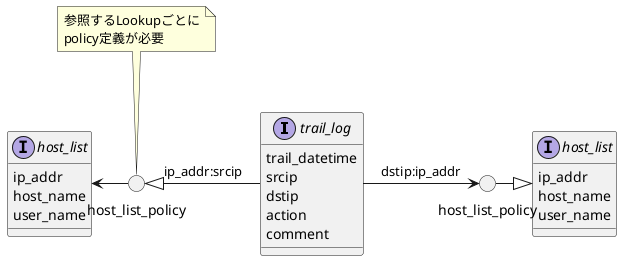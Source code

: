 @startuml
interface "trail_log" as tl {
    trail_datetime
    srcip
    dstip
    action
    comment
}
interface "host_list" as h1{
    ip_addr
    host_name
    user_name
}
interface "host_list" as h2{
    ip_addr
    host_name
    user_name
}
circle "host_list_policy" as pc1
circle "host_list_policy" as pc2

pc1<|-tl : ip_addr:srcip
h1<-pc1
tl->pc2 : dstip:ip_addr
pc2-|>h2  

note top of pc1 : 参照するLookupごとに\npolicy定義が必要

@enduml
